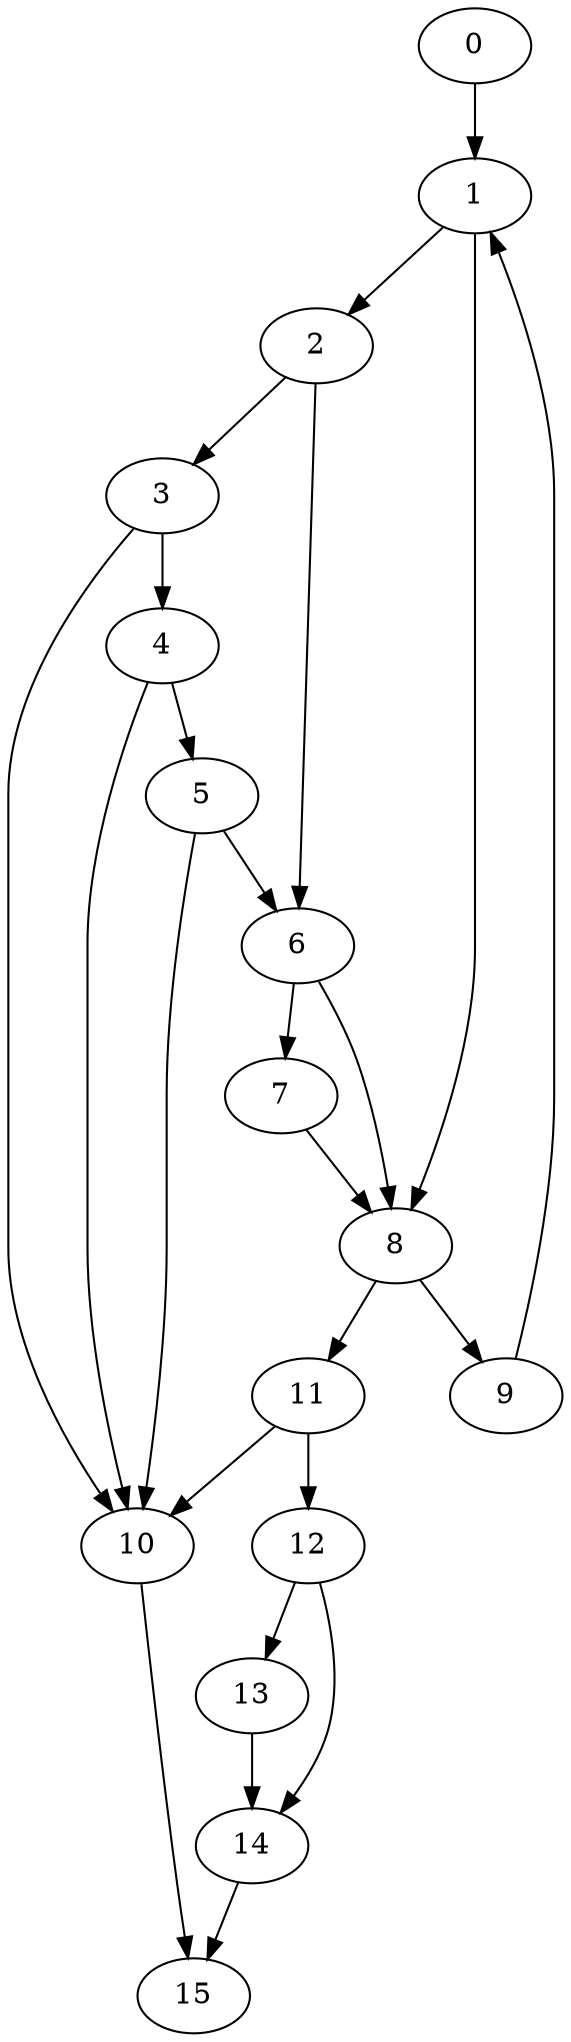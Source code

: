 digraph {
	0
	1
	2
	3
	4
	5
	6
	7
	8
	9
	10
	11
	12
	13
	14
	15
	0 -> 1
	9 -> 1
	4 -> 5
	2 -> 6
	5 -> 6
	1 -> 8
	6 -> 8
	7 -> 8
	3 -> 10
	4 -> 10
	5 -> 10
	11 -> 10
	3 -> 4
	8 -> 9
	8 -> 11
	12 -> 13
	11 -> 12
	12 -> 14
	13 -> 14
	10 -> 15
	14 -> 15
	1 -> 2
	2 -> 3
	6 -> 7
}

